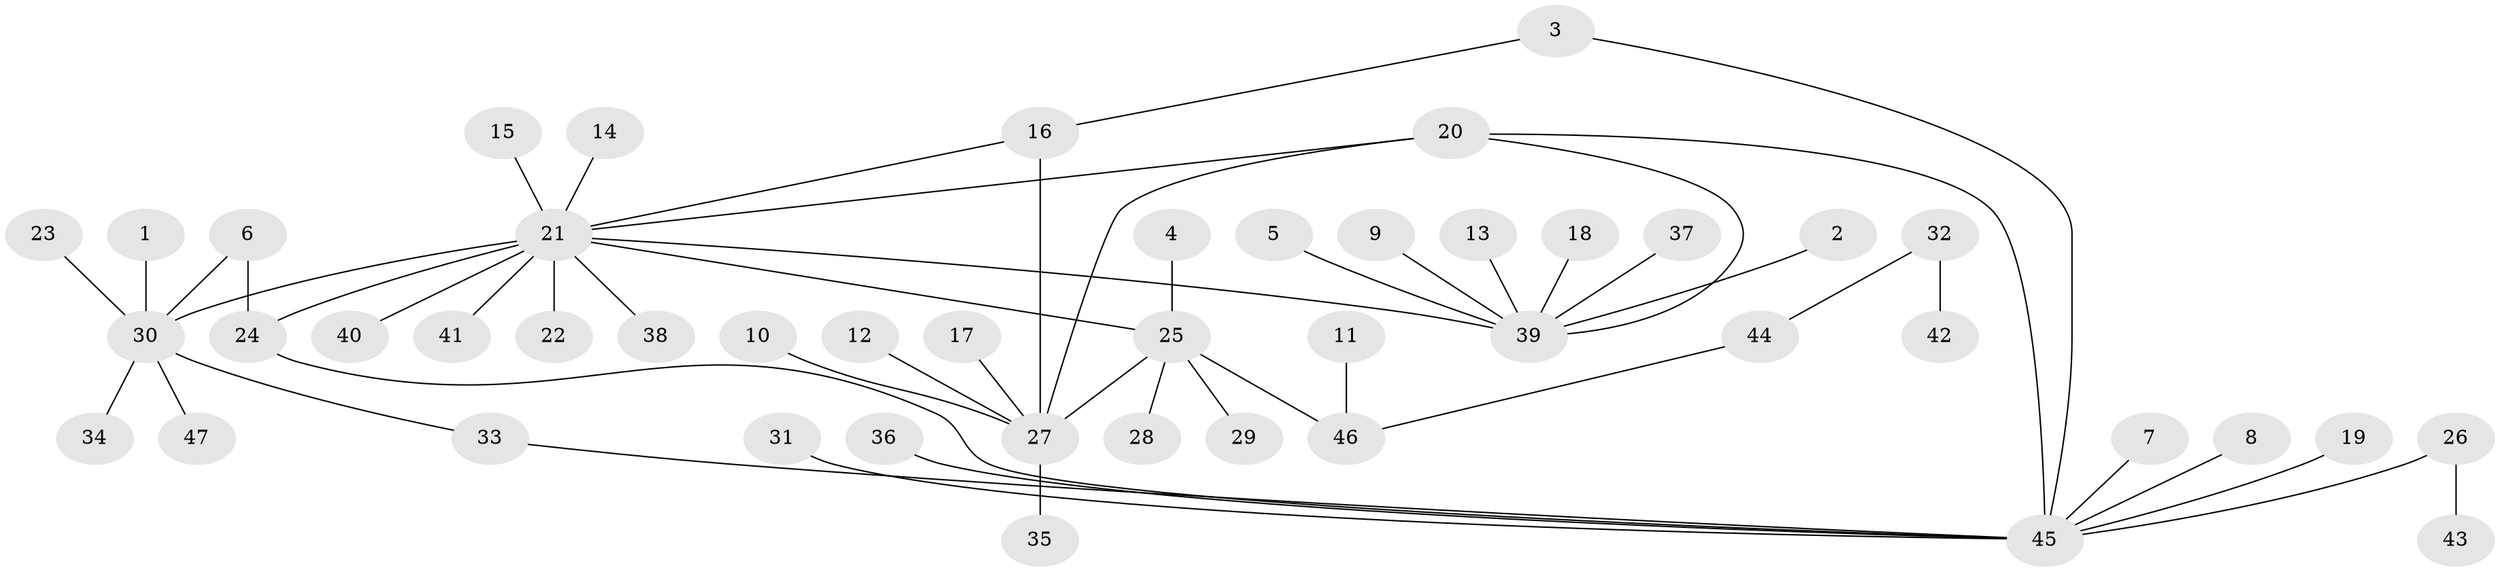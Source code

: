 // original degree distribution, {16: 0.010638297872340425, 8: 0.010638297872340425, 1: 0.6595744680851063, 6: 0.010638297872340425, 4: 0.031914893617021274, 10: 0.02127659574468085, 12: 0.010638297872340425, 3: 0.1276595744680851, 9: 0.010638297872340425, 5: 0.010638297872340425, 2: 0.09574468085106383}
// Generated by graph-tools (version 1.1) at 2025/01/03/09/25 03:01:54]
// undirected, 47 vertices, 53 edges
graph export_dot {
graph [start="1"]
  node [color=gray90,style=filled];
  1;
  2;
  3;
  4;
  5;
  6;
  7;
  8;
  9;
  10;
  11;
  12;
  13;
  14;
  15;
  16;
  17;
  18;
  19;
  20;
  21;
  22;
  23;
  24;
  25;
  26;
  27;
  28;
  29;
  30;
  31;
  32;
  33;
  34;
  35;
  36;
  37;
  38;
  39;
  40;
  41;
  42;
  43;
  44;
  45;
  46;
  47;
  1 -- 30 [weight=1.0];
  2 -- 39 [weight=1.0];
  3 -- 16 [weight=1.0];
  3 -- 45 [weight=1.0];
  4 -- 25 [weight=1.0];
  5 -- 39 [weight=1.0];
  6 -- 24 [weight=1.0];
  6 -- 30 [weight=1.0];
  7 -- 45 [weight=1.0];
  8 -- 45 [weight=1.0];
  9 -- 39 [weight=1.0];
  10 -- 27 [weight=1.0];
  11 -- 46 [weight=1.0];
  12 -- 27 [weight=1.0];
  13 -- 39 [weight=1.0];
  14 -- 21 [weight=1.0];
  15 -- 21 [weight=1.0];
  16 -- 21 [weight=1.0];
  16 -- 27 [weight=1.0];
  17 -- 27 [weight=1.0];
  18 -- 39 [weight=1.0];
  19 -- 45 [weight=1.0];
  20 -- 21 [weight=1.0];
  20 -- 27 [weight=1.0];
  20 -- 39 [weight=1.0];
  20 -- 45 [weight=1.0];
  21 -- 22 [weight=1.0];
  21 -- 24 [weight=2.0];
  21 -- 25 [weight=1.0];
  21 -- 30 [weight=1.0];
  21 -- 38 [weight=1.0];
  21 -- 39 [weight=1.0];
  21 -- 40 [weight=1.0];
  21 -- 41 [weight=1.0];
  23 -- 30 [weight=1.0];
  24 -- 45 [weight=1.0];
  25 -- 27 [weight=1.0];
  25 -- 28 [weight=1.0];
  25 -- 29 [weight=1.0];
  25 -- 46 [weight=2.0];
  26 -- 43 [weight=1.0];
  26 -- 45 [weight=1.0];
  27 -- 35 [weight=1.0];
  30 -- 33 [weight=1.0];
  30 -- 34 [weight=1.0];
  30 -- 47 [weight=1.0];
  31 -- 45 [weight=1.0];
  32 -- 42 [weight=1.0];
  32 -- 44 [weight=1.0];
  33 -- 45 [weight=1.0];
  36 -- 45 [weight=1.0];
  37 -- 39 [weight=1.0];
  44 -- 46 [weight=1.0];
}
